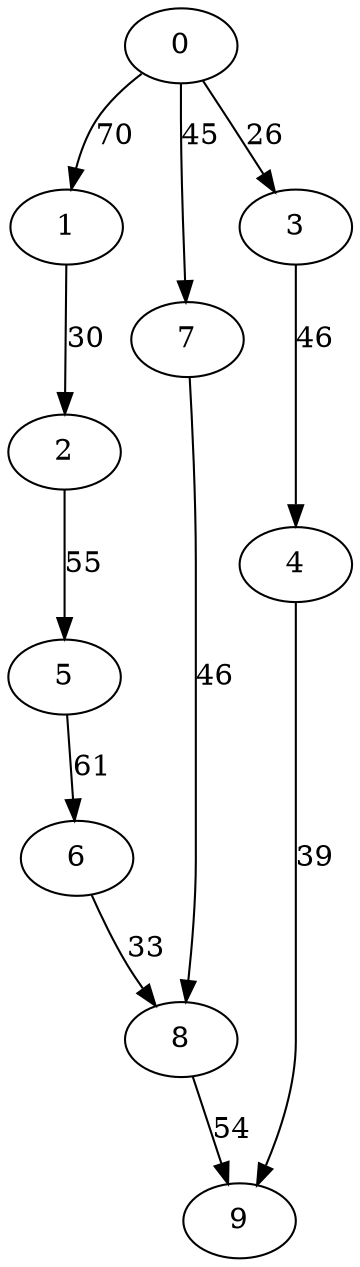 digraph t10p3r7_8 {
0 -> 1 [ label = 70 ];
0 -> 3 [ label = 26 ];
0 -> 7 [ label = 45 ];
1 -> 2 [ label = 30 ];
2 -> 5 [ label = 55 ];
3 -> 4 [ label = 46 ];
4 -> 9 [ label = 39 ];
5 -> 6 [ label = 61 ];
6 -> 8 [ label = 33 ];
7 -> 8 [ label = 46 ];
8 -> 9 [ label = 54 ];
 }

